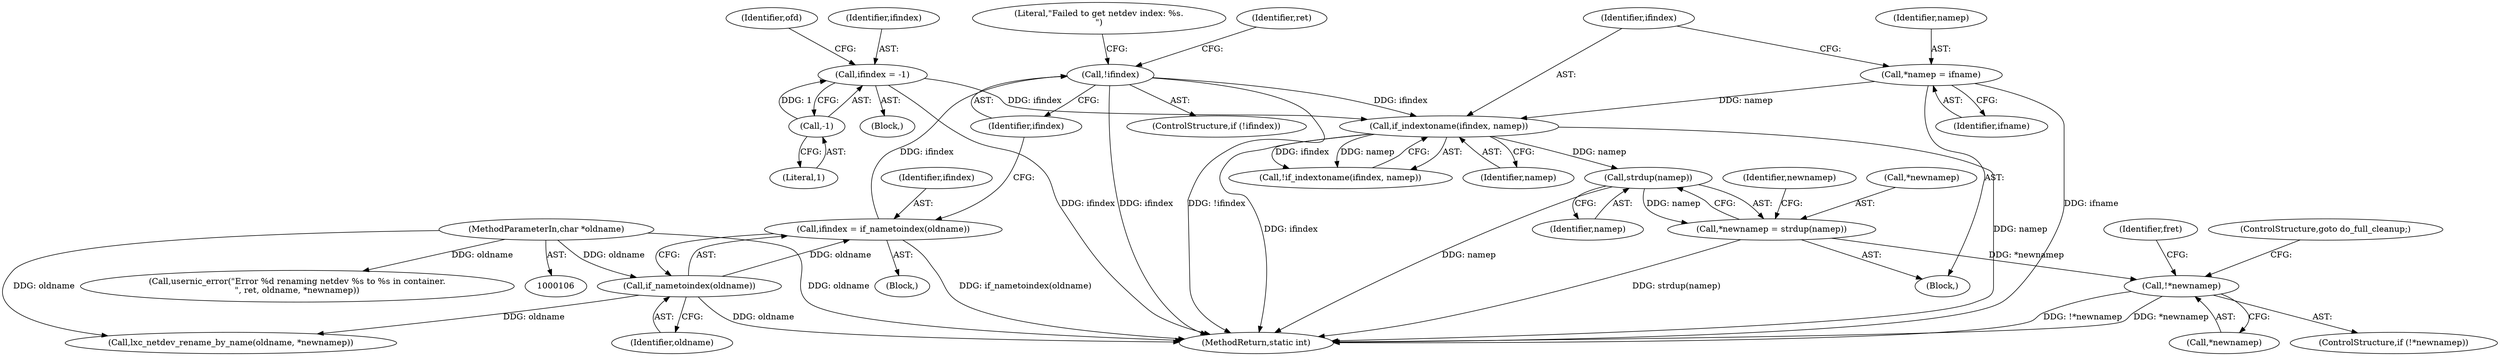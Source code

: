 digraph "0_lxc_16af238036a5464ae8f2420ed3af214f0de875f9@API" {
"1000291" [label="(Call,strdup(namep))"];
"1000279" [label="(Call,if_indextoname(ifindex, namep))"];
"1000125" [label="(Call,ifindex = -1)"];
"1000127" [label="(Call,-1)"];
"1000243" [label="(Call,!ifindex)"];
"1000238" [label="(Call,ifindex = if_nametoindex(oldname))"];
"1000240" [label="(Call,if_nametoindex(oldname))"];
"1000108" [label="(MethodParameterIn,char *oldname)"];
"1000274" [label="(Call,*namep = ifname)"];
"1000288" [label="(Call,*newnamep = strdup(namep))"];
"1000294" [label="(Call,!*newnamep)"];
"1000110" [label="(Block,)"];
"1000291" [label="(Call,strdup(namep))"];
"1000128" [label="(Literal,1)"];
"1000238" [label="(Call,ifindex = if_nametoindex(oldname))"];
"1000241" [label="(Identifier,oldname)"];
"1000288" [label="(Call,*newnamep = strdup(namep))"];
"1000276" [label="(Identifier,ifname)"];
"1000247" [label="(Literal,\"Failed to get netdev index: %s.\n\")"];
"1000252" [label="(Identifier,ret)"];
"1000281" [label="(Identifier,namep)"];
"1000275" [label="(Identifier,namep)"];
"1000299" [label="(Identifier,fret)"];
"1000278" [label="(Call,!if_indextoname(ifindex, namep))"];
"1000131" [label="(Identifier,ofd)"];
"1000239" [label="(Identifier,ifindex)"];
"1000294" [label="(Call,!*newnamep)"];
"1000289" [label="(Call,*newnamep)"];
"1000297" [label="(ControlStructure,goto do_full_cleanup;)"];
"1000126" [label="(Identifier,ifindex)"];
"1000292" [label="(Identifier,namep)"];
"1000271" [label="(Block,)"];
"1000280" [label="(Identifier,ifindex)"];
"1000127" [label="(Call,-1)"];
"1000354" [label="(MethodReturn,static int)"];
"1000293" [label="(ControlStructure,if (!*newnamep))"];
"1000279" [label="(Call,if_indextoname(ifindex, namep))"];
"1000296" [label="(Identifier,newnamep)"];
"1000253" [label="(Call,lxc_netdev_rename_by_name(oldname, *newnamep))"];
"1000244" [label="(Identifier,ifindex)"];
"1000240" [label="(Call,if_nametoindex(oldname))"];
"1000230" [label="(Block,)"];
"1000262" [label="(Call,usernic_error(\"Error %d renaming netdev %s to %s in container.\n\", ret, oldname, *newnamep))"];
"1000295" [label="(Call,*newnamep)"];
"1000242" [label="(ControlStructure,if (!ifindex))"];
"1000243" [label="(Call,!ifindex)"];
"1000108" [label="(MethodParameterIn,char *oldname)"];
"1000125" [label="(Call,ifindex = -1)"];
"1000274" [label="(Call,*namep = ifname)"];
"1000291" -> "1000288"  [label="AST: "];
"1000291" -> "1000292"  [label="CFG: "];
"1000292" -> "1000291"  [label="AST: "];
"1000288" -> "1000291"  [label="CFG: "];
"1000291" -> "1000354"  [label="DDG: namep"];
"1000291" -> "1000288"  [label="DDG: namep"];
"1000279" -> "1000291"  [label="DDG: namep"];
"1000279" -> "1000278"  [label="AST: "];
"1000279" -> "1000281"  [label="CFG: "];
"1000280" -> "1000279"  [label="AST: "];
"1000281" -> "1000279"  [label="AST: "];
"1000278" -> "1000279"  [label="CFG: "];
"1000279" -> "1000354"  [label="DDG: ifindex"];
"1000279" -> "1000354"  [label="DDG: namep"];
"1000279" -> "1000278"  [label="DDG: ifindex"];
"1000279" -> "1000278"  [label="DDG: namep"];
"1000125" -> "1000279"  [label="DDG: ifindex"];
"1000243" -> "1000279"  [label="DDG: ifindex"];
"1000274" -> "1000279"  [label="DDG: namep"];
"1000125" -> "1000110"  [label="AST: "];
"1000125" -> "1000127"  [label="CFG: "];
"1000126" -> "1000125"  [label="AST: "];
"1000127" -> "1000125"  [label="AST: "];
"1000131" -> "1000125"  [label="CFG: "];
"1000125" -> "1000354"  [label="DDG: ifindex"];
"1000127" -> "1000125"  [label="DDG: 1"];
"1000127" -> "1000128"  [label="CFG: "];
"1000128" -> "1000127"  [label="AST: "];
"1000243" -> "1000242"  [label="AST: "];
"1000243" -> "1000244"  [label="CFG: "];
"1000244" -> "1000243"  [label="AST: "];
"1000247" -> "1000243"  [label="CFG: "];
"1000252" -> "1000243"  [label="CFG: "];
"1000243" -> "1000354"  [label="DDG: ifindex"];
"1000243" -> "1000354"  [label="DDG: !ifindex"];
"1000238" -> "1000243"  [label="DDG: ifindex"];
"1000238" -> "1000230"  [label="AST: "];
"1000238" -> "1000240"  [label="CFG: "];
"1000239" -> "1000238"  [label="AST: "];
"1000240" -> "1000238"  [label="AST: "];
"1000244" -> "1000238"  [label="CFG: "];
"1000238" -> "1000354"  [label="DDG: if_nametoindex(oldname)"];
"1000240" -> "1000238"  [label="DDG: oldname"];
"1000240" -> "1000241"  [label="CFG: "];
"1000241" -> "1000240"  [label="AST: "];
"1000240" -> "1000354"  [label="DDG: oldname"];
"1000108" -> "1000240"  [label="DDG: oldname"];
"1000240" -> "1000253"  [label="DDG: oldname"];
"1000108" -> "1000106"  [label="AST: "];
"1000108" -> "1000354"  [label="DDG: oldname"];
"1000108" -> "1000253"  [label="DDG: oldname"];
"1000108" -> "1000262"  [label="DDG: oldname"];
"1000274" -> "1000271"  [label="AST: "];
"1000274" -> "1000276"  [label="CFG: "];
"1000275" -> "1000274"  [label="AST: "];
"1000276" -> "1000274"  [label="AST: "];
"1000280" -> "1000274"  [label="CFG: "];
"1000274" -> "1000354"  [label="DDG: ifname"];
"1000288" -> "1000271"  [label="AST: "];
"1000289" -> "1000288"  [label="AST: "];
"1000296" -> "1000288"  [label="CFG: "];
"1000288" -> "1000354"  [label="DDG: strdup(namep)"];
"1000288" -> "1000294"  [label="DDG: *newnamep"];
"1000294" -> "1000293"  [label="AST: "];
"1000294" -> "1000295"  [label="CFG: "];
"1000295" -> "1000294"  [label="AST: "];
"1000297" -> "1000294"  [label="CFG: "];
"1000299" -> "1000294"  [label="CFG: "];
"1000294" -> "1000354"  [label="DDG: !*newnamep"];
"1000294" -> "1000354"  [label="DDG: *newnamep"];
}
